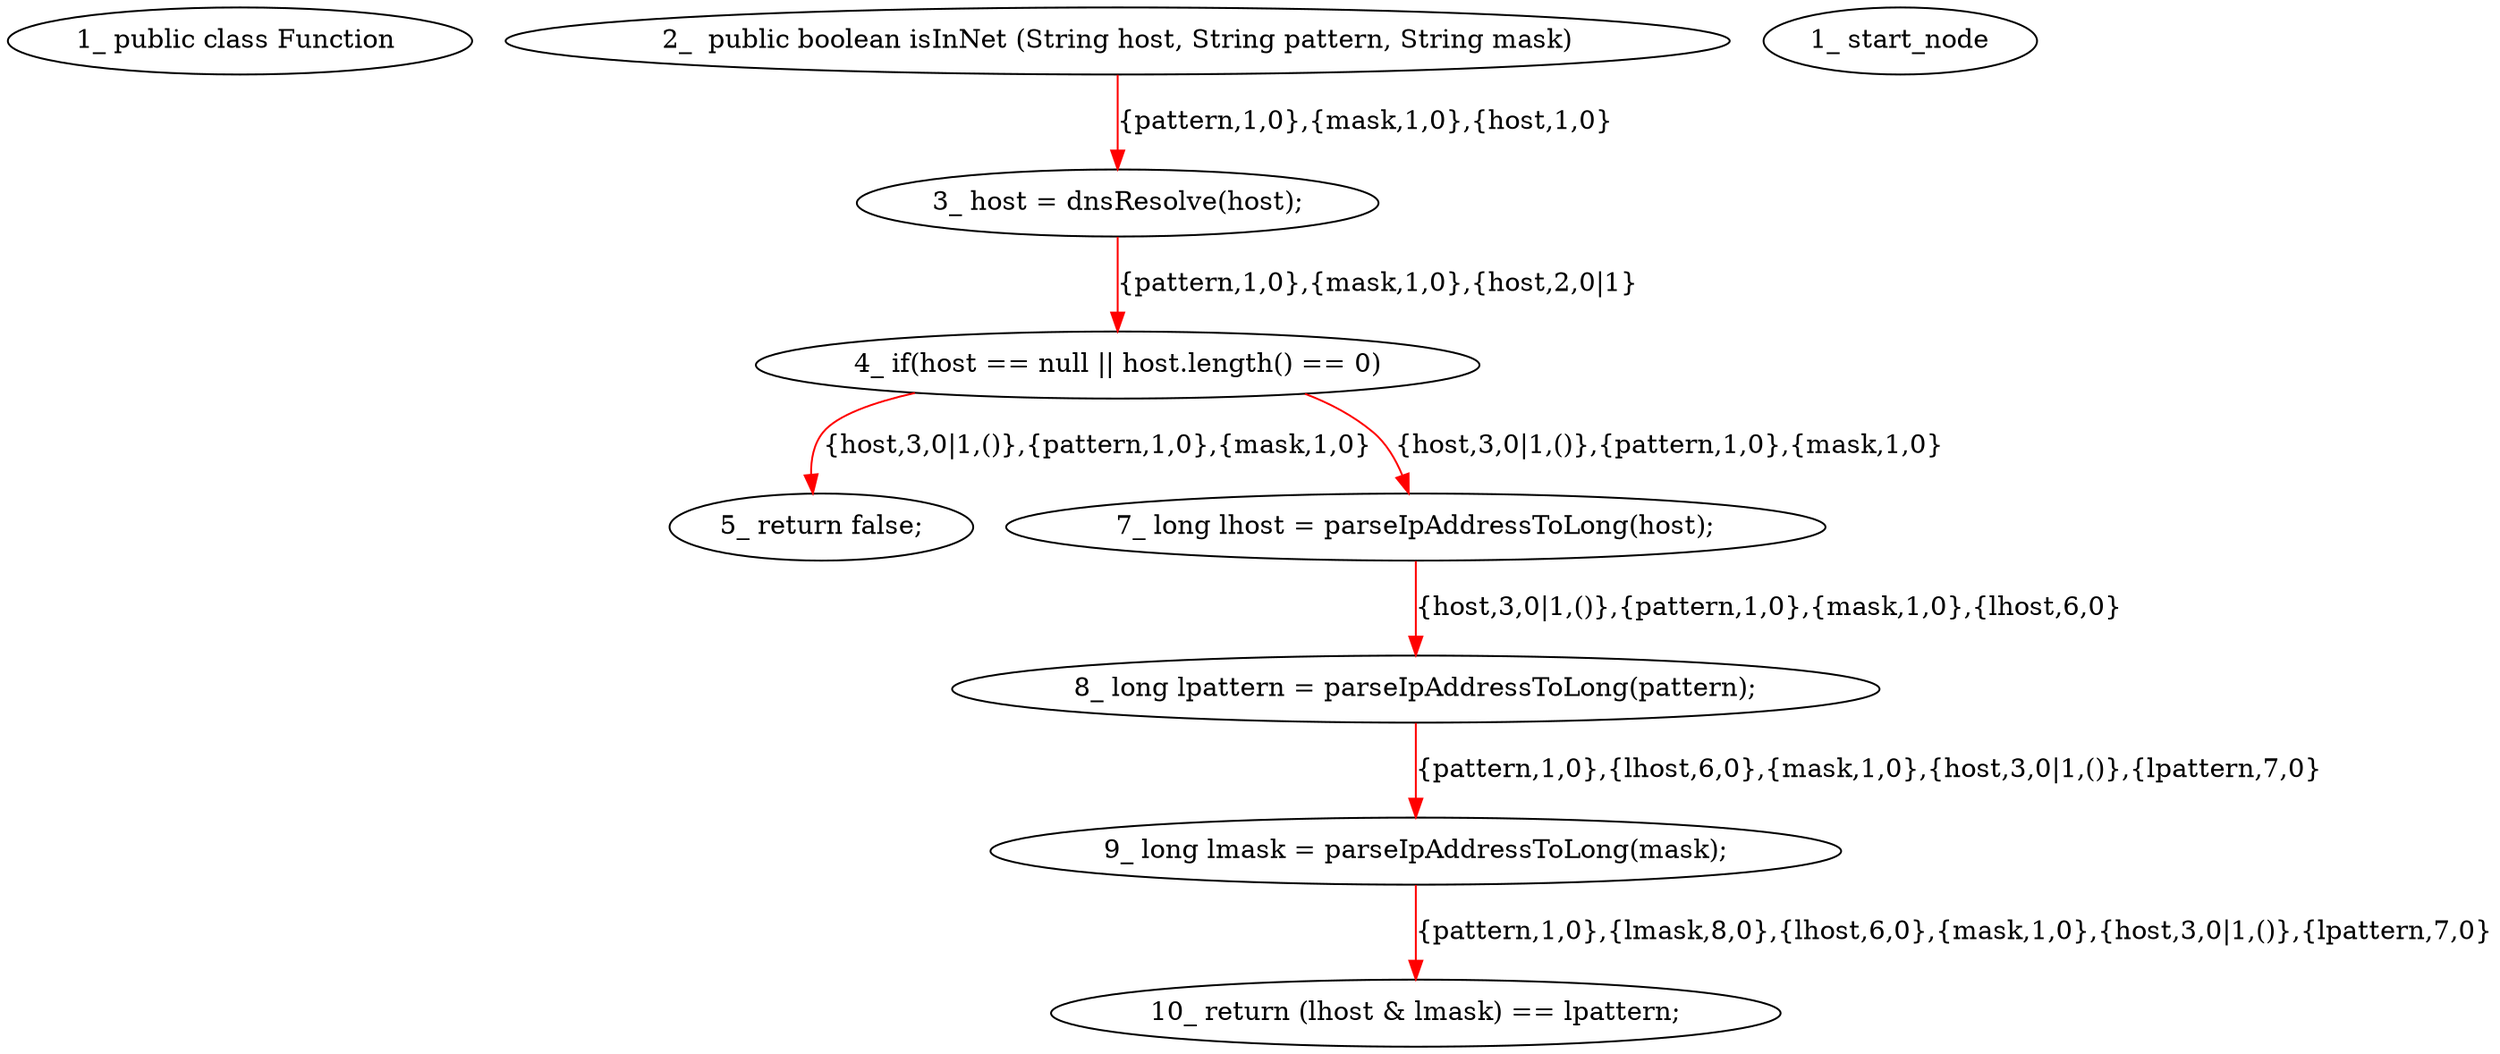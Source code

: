 digraph  {
6 [label="1_\ public\ class\ Function\ ", type_label=class_declaration];
10 [label="2_\ \ public\ boolean\ isInNet\ \(String\ host,\ String\ pattern,\ String\ mask\)", type_label=method_declaration];
25 [label="3_\ host\ =\ dnsResolve\(host\);", type_label=expression_statement];
32 [label="4_\ if\(host\ ==\ null\ \|\|\ host\.length\(\)\ ==\ 0\)", type_label=if];
45 [label="5_\ return\ false;", type_label=return];
47 [label="7_\ long\ lhost\ =\ parseIpAddressToLong\(host\);", type_label=expression_statement];
55 [label="8_\ long\ lpattern\ =\ parseIpAddressToLong\(pattern\);", type_label=expression_statement];
63 [label="9_\ long\ lmask\ =\ parseIpAddressToLong\(mask\);", type_label=expression_statement];
71 [label="10_\ return\ \(lhost\ \&\ lmask\)\ ==\ lpattern;", type_label=return];
1 [label="1_\ start_node", type_label=start];
10 -> 25  [color=red, controlflow_type=first_next_line, edge_type=CFG_edge, key=0, label="{pattern,1,0},{mask,1,0},{host,1,0}"];
25 -> 32  [color=red, controlflow_type="next_line 1", edge_type=CFG_edge, key=0, label="{pattern,1,0},{mask,1,0},{host,2,0|1}"];
32 -> 45  [color=red, controlflow_type=pos_next, edge_type=CFG_edge, key=0, label="{host,3,0|1,()},{pattern,1,0},{mask,1,0}"];
32 -> 47  [color=red, controlflow_type="next_line 6", edge_type=CFG_edge, key=0, label="{host,3,0|1,()},{pattern,1,0},{mask,1,0}"];
47 -> 55  [color=red, controlflow_type="next_line 1", edge_type=CFG_edge, key=0, label="{host,3,0|1,()},{pattern,1,0},{mask,1,0},{lhost,6,0}"];
55 -> 63  [color=red, controlflow_type="next_line 1", edge_type=CFG_edge, key=0, label="{pattern,1,0},{lhost,6,0},{mask,1,0},{host,3,0|1,()},{lpattern,7,0}"];
63 -> 71  [color=red, controlflow_type="next_line 1", edge_type=CFG_edge, key=0, label="{pattern,1,0},{lmask,8,0},{lhost,6,0},{mask,1,0},{host,3,0|1,()},{lpattern,7,0}"];
}
